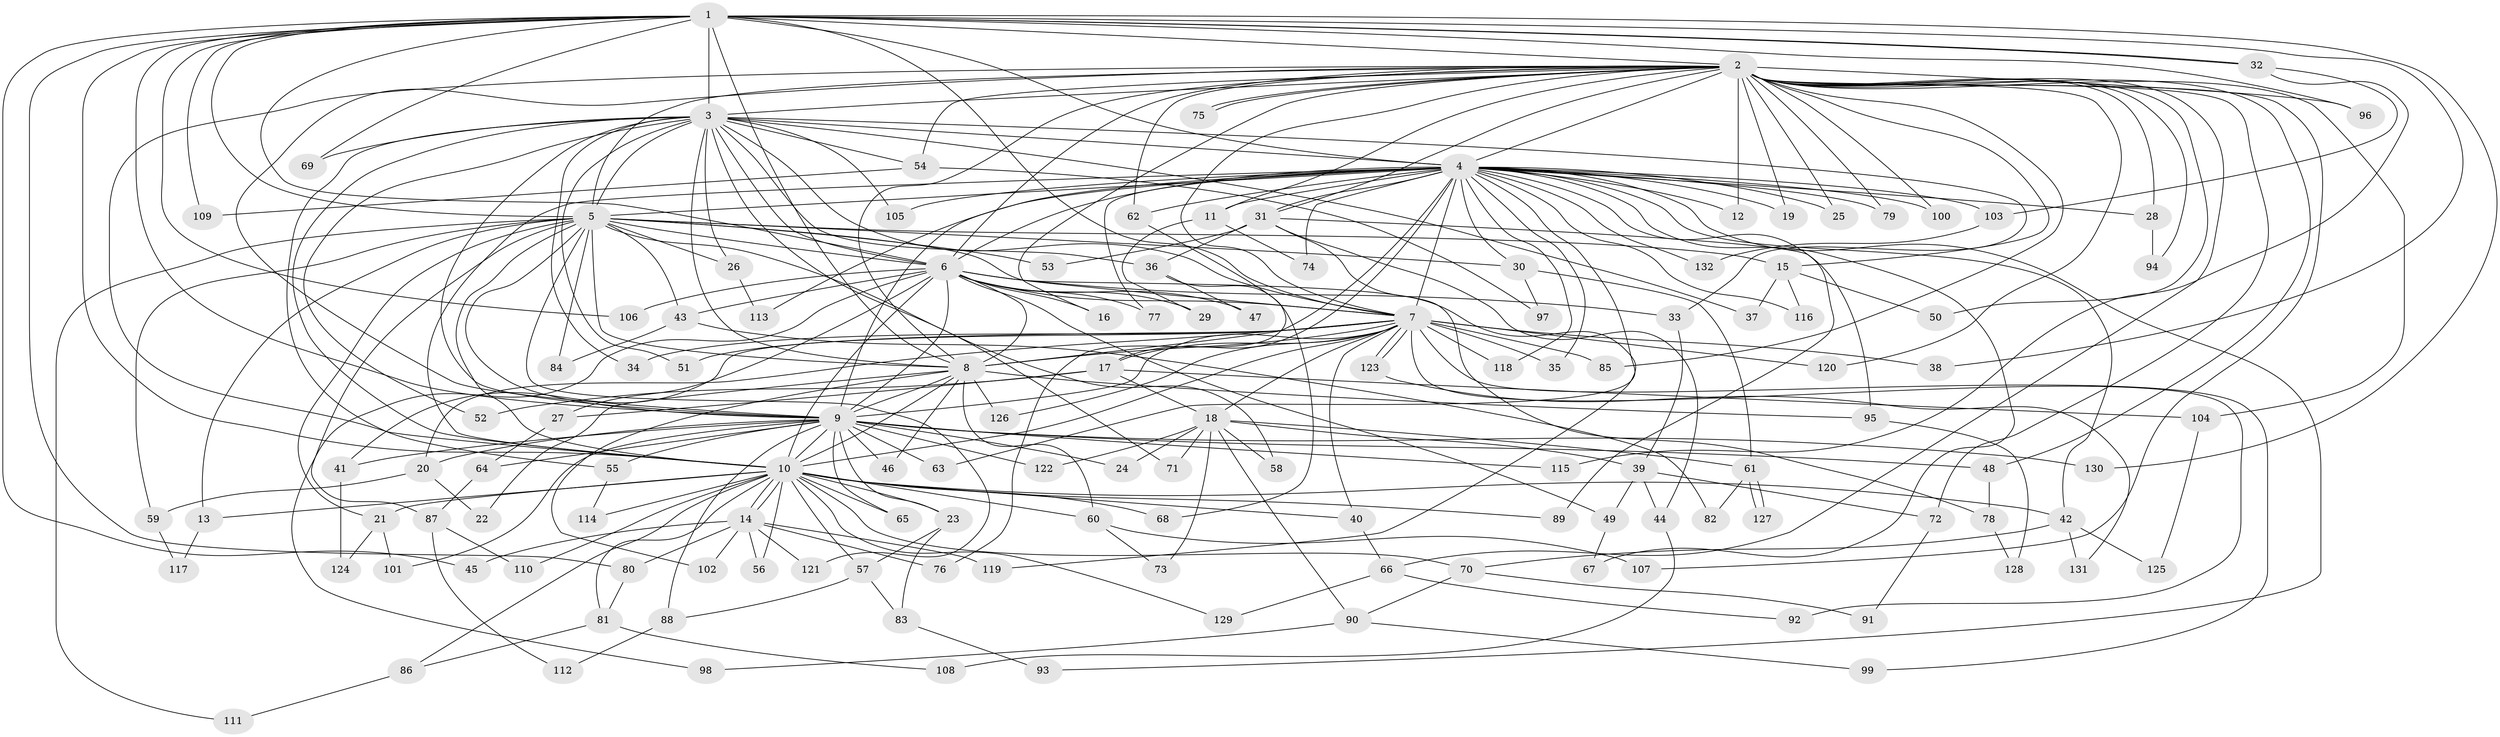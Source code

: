 // Generated by graph-tools (version 1.1) at 2025/01/03/09/25 03:01:15]
// undirected, 132 vertices, 289 edges
graph export_dot {
graph [start="1"]
  node [color=gray90,style=filled];
  1;
  2;
  3;
  4;
  5;
  6;
  7;
  8;
  9;
  10;
  11;
  12;
  13;
  14;
  15;
  16;
  17;
  18;
  19;
  20;
  21;
  22;
  23;
  24;
  25;
  26;
  27;
  28;
  29;
  30;
  31;
  32;
  33;
  34;
  35;
  36;
  37;
  38;
  39;
  40;
  41;
  42;
  43;
  44;
  45;
  46;
  47;
  48;
  49;
  50;
  51;
  52;
  53;
  54;
  55;
  56;
  57;
  58;
  59;
  60;
  61;
  62;
  63;
  64;
  65;
  66;
  67;
  68;
  69;
  70;
  71;
  72;
  73;
  74;
  75;
  76;
  77;
  78;
  79;
  80;
  81;
  82;
  83;
  84;
  85;
  86;
  87;
  88;
  89;
  90;
  91;
  92;
  93;
  94;
  95;
  96;
  97;
  98;
  99;
  100;
  101;
  102;
  103;
  104;
  105;
  106;
  107;
  108;
  109;
  110;
  111;
  112;
  113;
  114;
  115;
  116;
  117;
  118;
  119;
  120;
  121;
  122;
  123;
  124;
  125;
  126;
  127;
  128;
  129;
  130;
  131;
  132;
  1 -- 2;
  1 -- 3;
  1 -- 4;
  1 -- 5;
  1 -- 6;
  1 -- 7;
  1 -- 8;
  1 -- 9;
  1 -- 10;
  1 -- 32;
  1 -- 32;
  1 -- 38;
  1 -- 45;
  1 -- 69;
  1 -- 80;
  1 -- 96;
  1 -- 106;
  1 -- 109;
  1 -- 130;
  2 -- 3;
  2 -- 4;
  2 -- 5;
  2 -- 6;
  2 -- 7;
  2 -- 8;
  2 -- 9;
  2 -- 10;
  2 -- 11;
  2 -- 12;
  2 -- 15;
  2 -- 16;
  2 -- 19;
  2 -- 25;
  2 -- 28;
  2 -- 31;
  2 -- 48;
  2 -- 50;
  2 -- 54;
  2 -- 62;
  2 -- 66;
  2 -- 72;
  2 -- 75;
  2 -- 75;
  2 -- 79;
  2 -- 85;
  2 -- 94;
  2 -- 96;
  2 -- 100;
  2 -- 104;
  2 -- 107;
  2 -- 120;
  3 -- 4;
  3 -- 5;
  3 -- 6;
  3 -- 7;
  3 -- 8;
  3 -- 9;
  3 -- 10;
  3 -- 26;
  3 -- 33;
  3 -- 34;
  3 -- 36;
  3 -- 37;
  3 -- 51;
  3 -- 52;
  3 -- 54;
  3 -- 55;
  3 -- 69;
  3 -- 71;
  3 -- 105;
  4 -- 5;
  4 -- 6;
  4 -- 7;
  4 -- 8;
  4 -- 9;
  4 -- 10;
  4 -- 11;
  4 -- 12;
  4 -- 17;
  4 -- 19;
  4 -- 25;
  4 -- 28;
  4 -- 30;
  4 -- 31;
  4 -- 35;
  4 -- 42;
  4 -- 62;
  4 -- 63;
  4 -- 67;
  4 -- 74;
  4 -- 77;
  4 -- 79;
  4 -- 89;
  4 -- 93;
  4 -- 100;
  4 -- 103;
  4 -- 105;
  4 -- 113;
  4 -- 116;
  4 -- 118;
  4 -- 132;
  5 -- 6;
  5 -- 7;
  5 -- 8;
  5 -- 9;
  5 -- 10;
  5 -- 13;
  5 -- 15;
  5 -- 21;
  5 -- 26;
  5 -- 30;
  5 -- 43;
  5 -- 53;
  5 -- 58;
  5 -- 59;
  5 -- 84;
  5 -- 87;
  5 -- 111;
  5 -- 121;
  6 -- 7;
  6 -- 8;
  6 -- 9;
  6 -- 10;
  6 -- 16;
  6 -- 27;
  6 -- 29;
  6 -- 33;
  6 -- 43;
  6 -- 47;
  6 -- 49;
  6 -- 77;
  6 -- 78;
  6 -- 98;
  6 -- 106;
  7 -- 8;
  7 -- 9;
  7 -- 10;
  7 -- 17;
  7 -- 18;
  7 -- 20;
  7 -- 34;
  7 -- 35;
  7 -- 38;
  7 -- 40;
  7 -- 41;
  7 -- 51;
  7 -- 85;
  7 -- 92;
  7 -- 99;
  7 -- 118;
  7 -- 120;
  7 -- 123;
  7 -- 123;
  7 -- 126;
  8 -- 9;
  8 -- 10;
  8 -- 22;
  8 -- 46;
  8 -- 60;
  8 -- 95;
  8 -- 102;
  8 -- 126;
  9 -- 10;
  9 -- 20;
  9 -- 23;
  9 -- 24;
  9 -- 41;
  9 -- 46;
  9 -- 48;
  9 -- 55;
  9 -- 63;
  9 -- 64;
  9 -- 65;
  9 -- 88;
  9 -- 101;
  9 -- 115;
  9 -- 122;
  9 -- 130;
  10 -- 13;
  10 -- 14;
  10 -- 14;
  10 -- 21;
  10 -- 23;
  10 -- 40;
  10 -- 42;
  10 -- 56;
  10 -- 57;
  10 -- 60;
  10 -- 65;
  10 -- 68;
  10 -- 70;
  10 -- 81;
  10 -- 86;
  10 -- 89;
  10 -- 110;
  10 -- 114;
  10 -- 129;
  11 -- 29;
  11 -- 74;
  13 -- 117;
  14 -- 45;
  14 -- 56;
  14 -- 76;
  14 -- 80;
  14 -- 102;
  14 -- 119;
  14 -- 121;
  15 -- 37;
  15 -- 50;
  15 -- 116;
  17 -- 18;
  17 -- 27;
  17 -- 52;
  17 -- 104;
  18 -- 24;
  18 -- 39;
  18 -- 58;
  18 -- 61;
  18 -- 71;
  18 -- 73;
  18 -- 90;
  18 -- 122;
  20 -- 22;
  20 -- 59;
  21 -- 101;
  21 -- 124;
  23 -- 57;
  23 -- 83;
  26 -- 113;
  27 -- 64;
  28 -- 94;
  30 -- 61;
  30 -- 97;
  31 -- 36;
  31 -- 44;
  31 -- 53;
  31 -- 95;
  31 -- 119;
  32 -- 103;
  32 -- 115;
  33 -- 39;
  36 -- 47;
  36 -- 68;
  39 -- 44;
  39 -- 49;
  39 -- 72;
  40 -- 66;
  41 -- 124;
  42 -- 70;
  42 -- 125;
  42 -- 131;
  43 -- 82;
  43 -- 84;
  44 -- 108;
  48 -- 78;
  49 -- 67;
  54 -- 97;
  54 -- 109;
  55 -- 114;
  57 -- 83;
  57 -- 88;
  59 -- 117;
  60 -- 73;
  60 -- 107;
  61 -- 82;
  61 -- 127;
  61 -- 127;
  62 -- 76;
  64 -- 87;
  66 -- 92;
  66 -- 129;
  70 -- 90;
  70 -- 91;
  72 -- 91;
  78 -- 128;
  80 -- 81;
  81 -- 86;
  81 -- 108;
  83 -- 93;
  86 -- 111;
  87 -- 110;
  87 -- 112;
  88 -- 112;
  90 -- 98;
  90 -- 99;
  95 -- 128;
  103 -- 132;
  104 -- 125;
  123 -- 131;
}
